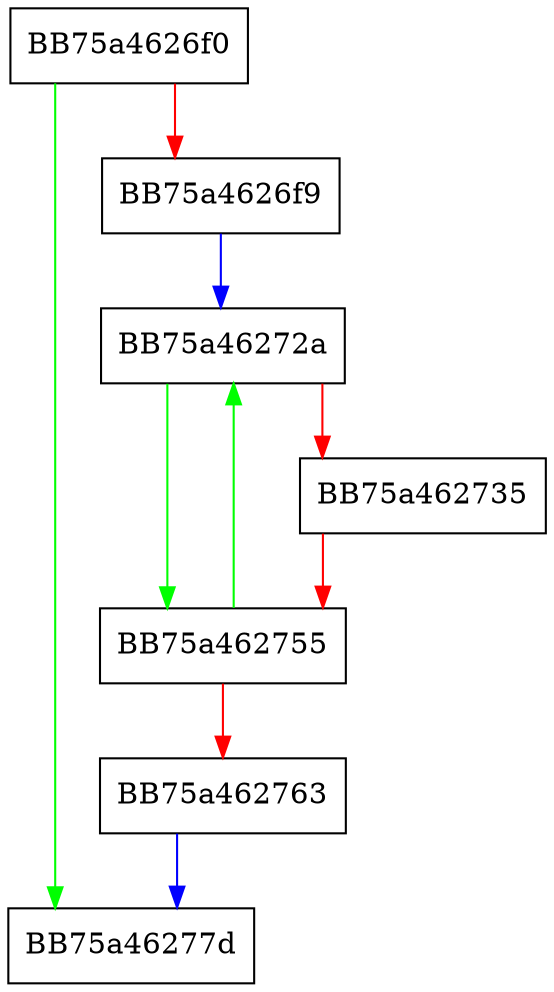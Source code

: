 digraph populateCellCache {
  node [shape="box"];
  graph [splines=ortho];
  BB75a4626f0 -> BB75a46277d [color="green"];
  BB75a4626f0 -> BB75a4626f9 [color="red"];
  BB75a4626f9 -> BB75a46272a [color="blue"];
  BB75a46272a -> BB75a462755 [color="green"];
  BB75a46272a -> BB75a462735 [color="red"];
  BB75a462735 -> BB75a462755 [color="red"];
  BB75a462755 -> BB75a46272a [color="green"];
  BB75a462755 -> BB75a462763 [color="red"];
  BB75a462763 -> BB75a46277d [color="blue"];
}